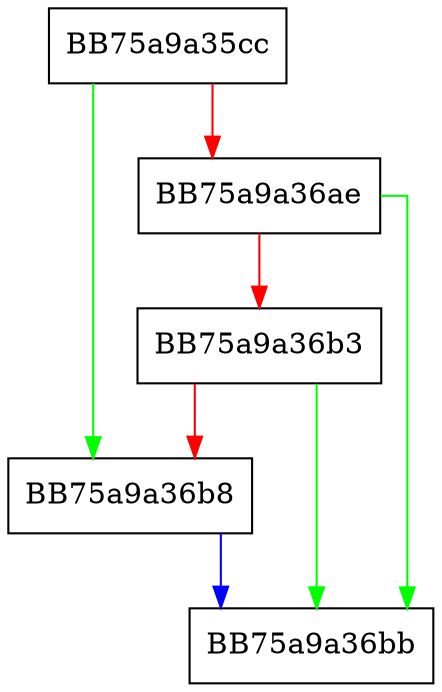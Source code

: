 digraph is_profile_abd {
  node [shape="box"];
  graph [splines=ortho];
  BB75a9a35cc -> BB75a9a36b8 [color="green"];
  BB75a9a35cc -> BB75a9a36ae [color="red"];
  BB75a9a36ae -> BB75a9a36bb [color="green"];
  BB75a9a36ae -> BB75a9a36b3 [color="red"];
  BB75a9a36b3 -> BB75a9a36bb [color="green"];
  BB75a9a36b3 -> BB75a9a36b8 [color="red"];
  BB75a9a36b8 -> BB75a9a36bb [color="blue"];
}